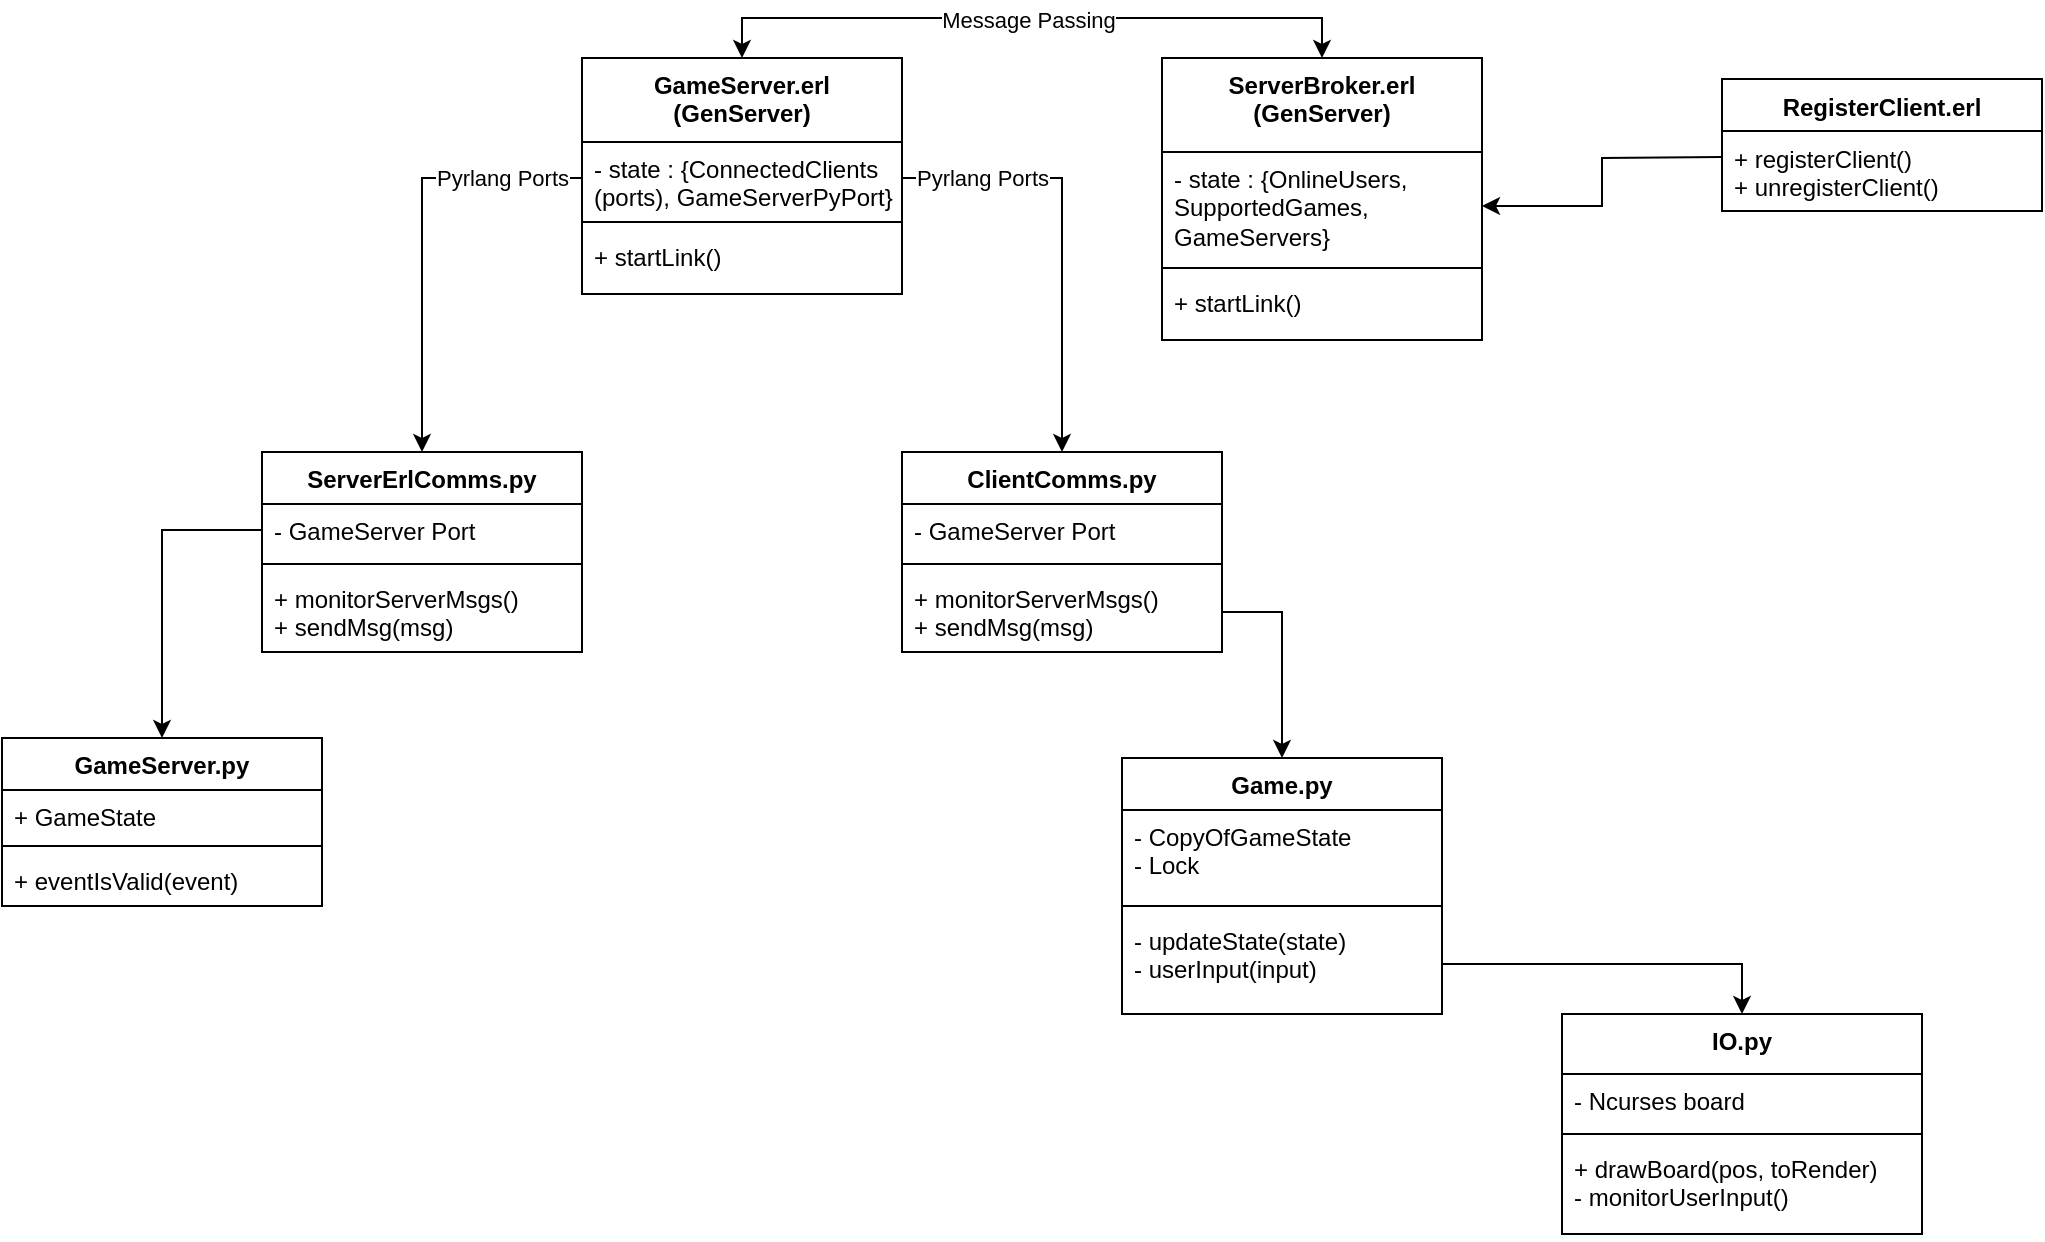 <mxfile version="26.2.2">
  <diagram id="C5RBs43oDa-KdzZeNtuy" name="Page-1">
    <mxGraphModel dx="2102" dy="854" grid="1" gridSize="10" guides="1" tooltips="1" connect="1" arrows="1" fold="1" page="1" pageScale="1" pageWidth="827" pageHeight="1169" math="0" shadow="0">
      <root>
        <mxCell id="WIyWlLk6GJQsqaUBKTNV-0" />
        <mxCell id="WIyWlLk6GJQsqaUBKTNV-1" parent="WIyWlLk6GJQsqaUBKTNV-0" />
        <mxCell id="73Fn7We6ZhIVxLNVWXC_-4" value="ClientComms.py" style="swimlane;fontStyle=1;align=center;verticalAlign=top;childLayout=stackLayout;horizontal=1;startSize=26;horizontalStack=0;resizeParent=1;resizeParentMax=0;resizeLast=0;collapsible=1;marginBottom=0;whiteSpace=wrap;html=1;fillColor=none;" parent="WIyWlLk6GJQsqaUBKTNV-1" vertex="1">
          <mxGeometry x="30" y="346.96" width="160" height="100" as="geometry" />
        </mxCell>
        <mxCell id="73Fn7We6ZhIVxLNVWXC_-5" value="- GameServer Port" style="text;strokeColor=none;fillColor=none;align=left;verticalAlign=top;spacingLeft=4;spacingRight=4;overflow=hidden;rotatable=0;points=[[0,0.5],[1,0.5]];portConstraint=eastwest;whiteSpace=wrap;html=1;" parent="73Fn7We6ZhIVxLNVWXC_-4" vertex="1">
          <mxGeometry y="26" width="160" height="26" as="geometry" />
        </mxCell>
        <mxCell id="73Fn7We6ZhIVxLNVWXC_-6" value="" style="line;strokeWidth=1;fillColor=none;align=left;verticalAlign=middle;spacingTop=-1;spacingLeft=3;spacingRight=3;rotatable=0;labelPosition=right;points=[];portConstraint=eastwest;strokeColor=inherit;" parent="73Fn7We6ZhIVxLNVWXC_-4" vertex="1">
          <mxGeometry y="52" width="160" height="8" as="geometry" />
        </mxCell>
        <mxCell id="73Fn7We6ZhIVxLNVWXC_-7" value="+ monitorServerMsgs()&lt;div&gt;+ sendMsg(msg)&lt;/div&gt;" style="text;strokeColor=none;fillColor=none;align=left;verticalAlign=top;spacingLeft=4;spacingRight=4;overflow=hidden;rotatable=0;points=[[0,0.5],[1,0.5]];portConstraint=eastwest;whiteSpace=wrap;html=1;" parent="73Fn7We6ZhIVxLNVWXC_-4" vertex="1">
          <mxGeometry y="60" width="160" height="40" as="geometry" />
        </mxCell>
        <mxCell id="73Fn7We6ZhIVxLNVWXC_-8" value="IO.py" style="swimlane;fontStyle=1;align=center;verticalAlign=top;childLayout=stackLayout;horizontal=1;startSize=30;horizontalStack=0;resizeParent=1;resizeParentMax=0;resizeLast=0;collapsible=1;marginBottom=0;whiteSpace=wrap;html=1;fillColor=none;" parent="WIyWlLk6GJQsqaUBKTNV-1" vertex="1">
          <mxGeometry x="360" y="628" width="180" height="110" as="geometry" />
        </mxCell>
        <mxCell id="73Fn7We6ZhIVxLNVWXC_-9" value="- Ncurses board" style="text;strokeColor=none;fillColor=none;align=left;verticalAlign=top;spacingLeft=4;spacingRight=4;overflow=hidden;rotatable=0;points=[[0,0.5],[1,0.5]];portConstraint=eastwest;whiteSpace=wrap;html=1;" parent="73Fn7We6ZhIVxLNVWXC_-8" vertex="1">
          <mxGeometry y="30" width="180" height="26" as="geometry" />
        </mxCell>
        <mxCell id="73Fn7We6ZhIVxLNVWXC_-10" value="" style="line;strokeWidth=1;fillColor=none;align=left;verticalAlign=middle;spacingTop=-1;spacingLeft=3;spacingRight=3;rotatable=0;labelPosition=right;points=[];portConstraint=eastwest;strokeColor=inherit;" parent="73Fn7We6ZhIVxLNVWXC_-8" vertex="1">
          <mxGeometry y="56" width="180" height="8" as="geometry" />
        </mxCell>
        <mxCell id="73Fn7We6ZhIVxLNVWXC_-11" value="+ drawBoard(pos, toRender)&lt;div&gt;- monitorUserInput()&lt;/div&gt;" style="text;strokeColor=none;fillColor=none;align=left;verticalAlign=top;spacingLeft=4;spacingRight=4;overflow=hidden;rotatable=0;points=[[0,0.5],[1,0.5]];portConstraint=eastwest;whiteSpace=wrap;html=1;" parent="73Fn7We6ZhIVxLNVWXC_-8" vertex="1">
          <mxGeometry y="64" width="180" height="46" as="geometry" />
        </mxCell>
        <mxCell id="73Fn7We6ZhIVxLNVWXC_-25" value="Game.py" style="swimlane;fontStyle=1;align=center;verticalAlign=top;childLayout=stackLayout;horizontal=1;startSize=26;horizontalStack=0;resizeParent=1;resizeParentMax=0;resizeLast=0;collapsible=1;marginBottom=0;whiteSpace=wrap;html=1;fillColor=none;" parent="WIyWlLk6GJQsqaUBKTNV-1" vertex="1">
          <mxGeometry x="140" y="500" width="160" height="128" as="geometry" />
        </mxCell>
        <mxCell id="73Fn7We6ZhIVxLNVWXC_-26" value="- CopyOfGameState&lt;div&gt;- Lock&lt;/div&gt;" style="text;strokeColor=none;fillColor=none;align=left;verticalAlign=top;spacingLeft=4;spacingRight=4;overflow=hidden;rotatable=0;points=[[0,0.5],[1,0.5]];portConstraint=eastwest;whiteSpace=wrap;html=1;" parent="73Fn7We6ZhIVxLNVWXC_-25" vertex="1">
          <mxGeometry y="26" width="160" height="44" as="geometry" />
        </mxCell>
        <mxCell id="73Fn7We6ZhIVxLNVWXC_-27" value="" style="line;strokeWidth=1;fillColor=none;align=left;verticalAlign=middle;spacingTop=-1;spacingLeft=3;spacingRight=3;rotatable=0;labelPosition=right;points=[];portConstraint=eastwest;strokeColor=inherit;" parent="73Fn7We6ZhIVxLNVWXC_-25" vertex="1">
          <mxGeometry y="70" width="160" height="8" as="geometry" />
        </mxCell>
        <mxCell id="73Fn7We6ZhIVxLNVWXC_-28" value="- updateState(state)&lt;div&gt;- userInput(input)&lt;/div&gt;" style="text;strokeColor=none;fillColor=none;align=left;verticalAlign=top;spacingLeft=4;spacingRight=4;overflow=hidden;rotatable=0;points=[[0,0.5],[1,0.5]];portConstraint=eastwest;whiteSpace=wrap;html=1;" parent="73Fn7We6ZhIVxLNVWXC_-25" vertex="1">
          <mxGeometry y="78" width="160" height="50" as="geometry" />
        </mxCell>
        <mxCell id="3UHHs2bOXcw11ELCa-H4-1" style="edgeStyle=orthogonalEdgeStyle;rounded=0;orthogonalLoop=1;jettySize=auto;html=1;exitX=0.5;exitY=0;exitDx=0;exitDy=0;entryX=0.5;entryY=0;entryDx=0;entryDy=0;startArrow=classic;startFill=1;" parent="WIyWlLk6GJQsqaUBKTNV-1" source="73Fn7We6ZhIVxLNVWXC_-29" target="73Fn7We6ZhIVxLNVWXC_-43" edge="1">
          <mxGeometry relative="1" as="geometry" />
        </mxCell>
        <mxCell id="3UHHs2bOXcw11ELCa-H4-2" value="Message Passing" style="edgeLabel;html=1;align=center;verticalAlign=middle;resizable=0;points=[];" parent="3UHHs2bOXcw11ELCa-H4-1" vertex="1" connectable="0">
          <mxGeometry x="-0.014" y="-1" relative="1" as="geometry">
            <mxPoint as="offset" />
          </mxGeometry>
        </mxCell>
        <mxCell id="73Fn7We6ZhIVxLNVWXC_-29" value="GameServer.erl&lt;div&gt;(GenServer)&lt;/div&gt;" style="swimlane;fontStyle=1;align=center;verticalAlign=top;childLayout=stackLayout;horizontal=1;startSize=42;horizontalStack=0;resizeParent=1;resizeParentMax=0;resizeLast=0;collapsible=1;marginBottom=0;whiteSpace=wrap;html=1;fillColor=none;" parent="WIyWlLk6GJQsqaUBKTNV-1" vertex="1">
          <mxGeometry x="-130" y="150.0" width="160" height="118" as="geometry" />
        </mxCell>
        <mxCell id="73Fn7We6ZhIVxLNVWXC_-30" value="- state : {ConnectedClients (ports), GameServerPyPort}" style="text;strokeColor=none;fillColor=none;align=left;verticalAlign=top;spacingLeft=4;spacingRight=4;overflow=hidden;rotatable=0;points=[[0,0.5],[1,0.5]];portConstraint=eastwest;whiteSpace=wrap;html=1;" parent="73Fn7We6ZhIVxLNVWXC_-29" vertex="1">
          <mxGeometry y="42" width="160" height="36" as="geometry" />
        </mxCell>
        <mxCell id="73Fn7We6ZhIVxLNVWXC_-31" value="" style="line;strokeWidth=1;fillColor=none;align=left;verticalAlign=middle;spacingTop=-1;spacingLeft=3;spacingRight=3;rotatable=0;labelPosition=right;points=[];portConstraint=eastwest;strokeColor=inherit;" parent="73Fn7We6ZhIVxLNVWXC_-29" vertex="1">
          <mxGeometry y="78" width="160" height="8" as="geometry" />
        </mxCell>
        <mxCell id="73Fn7We6ZhIVxLNVWXC_-32" value="+ startLink()" style="text;strokeColor=none;fillColor=none;align=left;verticalAlign=top;spacingLeft=4;spacingRight=4;overflow=hidden;rotatable=0;points=[[0,0.5],[1,0.5]];portConstraint=eastwest;whiteSpace=wrap;html=1;" parent="73Fn7We6ZhIVxLNVWXC_-29" vertex="1">
          <mxGeometry y="86" width="160" height="32" as="geometry" />
        </mxCell>
        <mxCell id="73Fn7We6ZhIVxLNVWXC_-33" value="GameServer.py" style="swimlane;fontStyle=1;align=center;verticalAlign=top;childLayout=stackLayout;horizontal=1;startSize=26;horizontalStack=0;resizeParent=1;resizeParentMax=0;resizeLast=0;collapsible=1;marginBottom=0;whiteSpace=wrap;html=1;fillColor=none;" parent="WIyWlLk6GJQsqaUBKTNV-1" vertex="1">
          <mxGeometry x="-420" y="490" width="160" height="84" as="geometry" />
        </mxCell>
        <mxCell id="73Fn7We6ZhIVxLNVWXC_-34" value="+ GameState" style="text;strokeColor=none;fillColor=none;align=left;verticalAlign=top;spacingLeft=4;spacingRight=4;overflow=hidden;rotatable=0;points=[[0,0.5],[1,0.5]];portConstraint=eastwest;whiteSpace=wrap;html=1;" parent="73Fn7We6ZhIVxLNVWXC_-33" vertex="1">
          <mxGeometry y="26" width="160" height="24" as="geometry" />
        </mxCell>
        <mxCell id="73Fn7We6ZhIVxLNVWXC_-35" value="" style="line;strokeWidth=1;fillColor=none;align=left;verticalAlign=middle;spacingTop=-1;spacingLeft=3;spacingRight=3;rotatable=0;labelPosition=right;points=[];portConstraint=eastwest;strokeColor=inherit;" parent="73Fn7We6ZhIVxLNVWXC_-33" vertex="1">
          <mxGeometry y="50" width="160" height="8" as="geometry" />
        </mxCell>
        <mxCell id="73Fn7We6ZhIVxLNVWXC_-36" value="+ eventIsValid(event)" style="text;strokeColor=none;fillColor=none;align=left;verticalAlign=top;spacingLeft=4;spacingRight=4;overflow=hidden;rotatable=0;points=[[0,0.5],[1,0.5]];portConstraint=eastwest;whiteSpace=wrap;html=1;" parent="73Fn7We6ZhIVxLNVWXC_-33" vertex="1">
          <mxGeometry y="58" width="160" height="26" as="geometry" />
        </mxCell>
        <mxCell id="73Fn7We6ZhIVxLNVWXC_-39" value="RegisterClient.erl" style="swimlane;fontStyle=1;align=center;verticalAlign=top;childLayout=stackLayout;horizontal=1;startSize=26;horizontalStack=0;resizeParent=1;resizeParentMax=0;resizeLast=0;collapsible=1;marginBottom=0;whiteSpace=wrap;html=1;fillColor=none;" parent="WIyWlLk6GJQsqaUBKTNV-1" vertex="1">
          <mxGeometry x="440" y="160.5" width="160" height="66" as="geometry" />
        </mxCell>
        <mxCell id="73Fn7We6ZhIVxLNVWXC_-42" value="+ registerClient()&lt;div&gt;+ unregisterClient()&lt;/div&gt;" style="text;strokeColor=none;fillColor=none;align=left;verticalAlign=top;spacingLeft=4;spacingRight=4;overflow=hidden;rotatable=0;points=[[0,0.5],[1,0.5]];portConstraint=eastwest;whiteSpace=wrap;html=1;" parent="73Fn7We6ZhIVxLNVWXC_-39" vertex="1">
          <mxGeometry y="26" width="160" height="40" as="geometry" />
        </mxCell>
        <mxCell id="73Fn7We6ZhIVxLNVWXC_-43" value="ServerBroker.erl&lt;div&gt;(GenServer)&lt;/div&gt;" style="swimlane;fontStyle=1;align=center;verticalAlign=top;childLayout=stackLayout;horizontal=1;startSize=47;horizontalStack=0;resizeParent=1;resizeParentMax=0;resizeLast=0;collapsible=1;marginBottom=0;whiteSpace=wrap;html=1;fillColor=none;" parent="WIyWlLk6GJQsqaUBKTNV-1" vertex="1">
          <mxGeometry x="160" y="150.0" width="160" height="141" as="geometry" />
        </mxCell>
        <mxCell id="73Fn7We6ZhIVxLNVWXC_-44" value="&lt;div&gt;- state : {OnlineUsers, SupportedGames, GameServers}&lt;/div&gt;" style="text;strokeColor=none;fillColor=none;align=left;verticalAlign=top;spacingLeft=4;spacingRight=4;overflow=hidden;rotatable=0;points=[[0,0.5],[1,0.5]];portConstraint=eastwest;whiteSpace=wrap;html=1;" parent="73Fn7We6ZhIVxLNVWXC_-43" vertex="1">
          <mxGeometry y="47" width="160" height="54" as="geometry" />
        </mxCell>
        <mxCell id="73Fn7We6ZhIVxLNVWXC_-45" value="" style="line;strokeWidth=1;fillColor=none;align=left;verticalAlign=middle;spacingTop=-1;spacingLeft=3;spacingRight=3;rotatable=0;labelPosition=right;points=[];portConstraint=eastwest;strokeColor=inherit;" parent="73Fn7We6ZhIVxLNVWXC_-43" vertex="1">
          <mxGeometry y="101" width="160" height="8" as="geometry" />
        </mxCell>
        <mxCell id="73Fn7We6ZhIVxLNVWXC_-46" value="+ startLink()" style="text;strokeColor=none;fillColor=none;align=left;verticalAlign=top;spacingLeft=4;spacingRight=4;overflow=hidden;rotatable=0;points=[[0,0.5],[1,0.5]];portConstraint=eastwest;whiteSpace=wrap;html=1;rounded=0;" parent="73Fn7We6ZhIVxLNVWXC_-43" vertex="1">
          <mxGeometry y="109" width="160" height="32" as="geometry" />
        </mxCell>
        <mxCell id="73Fn7We6ZhIVxLNVWXC_-48" style="edgeStyle=orthogonalEdgeStyle;rounded=0;orthogonalLoop=1;jettySize=auto;html=1;exitX=0;exitY=0.5;exitDx=0;exitDy=0;entryX=1;entryY=0.5;entryDx=0;entryDy=0;" parent="WIyWlLk6GJQsqaUBKTNV-1" target="73Fn7We6ZhIVxLNVWXC_-44" edge="1">
          <mxGeometry relative="1" as="geometry">
            <mxPoint x="440" y="199.5" as="sourcePoint" />
          </mxGeometry>
        </mxCell>
        <mxCell id="73Fn7We6ZhIVxLNVWXC_-63" value="ServerErlComms.py" style="swimlane;fontStyle=1;align=center;verticalAlign=top;childLayout=stackLayout;horizontal=1;startSize=26;horizontalStack=0;resizeParent=1;resizeParentMax=0;resizeLast=0;collapsible=1;marginBottom=0;whiteSpace=wrap;html=1;fillColor=none;" parent="WIyWlLk6GJQsqaUBKTNV-1" vertex="1">
          <mxGeometry x="-290" y="346.96" width="160" height="100" as="geometry" />
        </mxCell>
        <mxCell id="73Fn7We6ZhIVxLNVWXC_-64" value="- GameServer Port" style="text;strokeColor=none;fillColor=none;align=left;verticalAlign=top;spacingLeft=4;spacingRight=4;overflow=hidden;rotatable=0;points=[[0,0.5],[1,0.5]];portConstraint=eastwest;whiteSpace=wrap;html=1;" parent="73Fn7We6ZhIVxLNVWXC_-63" vertex="1">
          <mxGeometry y="26" width="160" height="26" as="geometry" />
        </mxCell>
        <mxCell id="73Fn7We6ZhIVxLNVWXC_-65" value="" style="line;strokeWidth=1;fillColor=none;align=left;verticalAlign=middle;spacingTop=-1;spacingLeft=3;spacingRight=3;rotatable=0;labelPosition=right;points=[];portConstraint=eastwest;strokeColor=inherit;" parent="73Fn7We6ZhIVxLNVWXC_-63" vertex="1">
          <mxGeometry y="52" width="160" height="8" as="geometry" />
        </mxCell>
        <mxCell id="73Fn7We6ZhIVxLNVWXC_-66" value="+ monitorServerMsgs()&lt;div&gt;+ sendMsg(msg)&lt;/div&gt;" style="text;strokeColor=none;fillColor=none;align=left;verticalAlign=top;spacingLeft=4;spacingRight=4;overflow=hidden;rotatable=0;points=[[0,0.5],[1,0.5]];portConstraint=eastwest;whiteSpace=wrap;html=1;" parent="73Fn7We6ZhIVxLNVWXC_-63" vertex="1">
          <mxGeometry y="60" width="160" height="40" as="geometry" />
        </mxCell>
        <mxCell id="3UHHs2bOXcw11ELCa-H4-12" style="edgeStyle=orthogonalEdgeStyle;rounded=0;orthogonalLoop=1;jettySize=auto;html=1;exitX=1;exitY=0.5;exitDx=0;exitDy=0;entryX=0.5;entryY=0;entryDx=0;entryDy=0;" parent="WIyWlLk6GJQsqaUBKTNV-1" source="73Fn7We6ZhIVxLNVWXC_-7" target="73Fn7We6ZhIVxLNVWXC_-25" edge="1">
          <mxGeometry relative="1" as="geometry" />
        </mxCell>
        <mxCell id="3UHHs2bOXcw11ELCa-H4-16" style="edgeStyle=orthogonalEdgeStyle;rounded=0;orthogonalLoop=1;jettySize=auto;html=1;exitX=1;exitY=0.5;exitDx=0;exitDy=0;entryX=0.5;entryY=0;entryDx=0;entryDy=0;" parent="WIyWlLk6GJQsqaUBKTNV-1" source="73Fn7We6ZhIVxLNVWXC_-28" target="73Fn7We6ZhIVxLNVWXC_-8" edge="1">
          <mxGeometry relative="1" as="geometry" />
        </mxCell>
        <mxCell id="3UHHs2bOXcw11ELCa-H4-22" style="edgeStyle=orthogonalEdgeStyle;rounded=0;orthogonalLoop=1;jettySize=auto;html=1;exitX=0;exitY=0.5;exitDx=0;exitDy=0;entryX=0.5;entryY=0;entryDx=0;entryDy=0;" parent="WIyWlLk6GJQsqaUBKTNV-1" source="73Fn7We6ZhIVxLNVWXC_-30" target="73Fn7We6ZhIVxLNVWXC_-63" edge="1">
          <mxGeometry relative="1" as="geometry" />
        </mxCell>
        <mxCell id="3UHHs2bOXcw11ELCa-H4-23" value="Pyrlang Ports" style="edgeLabel;html=1;align=center;verticalAlign=middle;resizable=0;points=[];" parent="3UHHs2bOXcw11ELCa-H4-22" vertex="1" connectable="0">
          <mxGeometry x="-0.808" relative="1" as="geometry">
            <mxPoint x="-19" as="offset" />
          </mxGeometry>
        </mxCell>
        <mxCell id="3UHHs2bOXcw11ELCa-H4-24" style="edgeStyle=orthogonalEdgeStyle;rounded=0;orthogonalLoop=1;jettySize=auto;html=1;exitX=0;exitY=0.5;exitDx=0;exitDy=0;entryX=0.5;entryY=0;entryDx=0;entryDy=0;" parent="WIyWlLk6GJQsqaUBKTNV-1" source="73Fn7We6ZhIVxLNVWXC_-64" target="73Fn7We6ZhIVxLNVWXC_-33" edge="1">
          <mxGeometry relative="1" as="geometry" />
        </mxCell>
        <mxCell id="3UHHs2bOXcw11ELCa-H4-25" style="edgeStyle=orthogonalEdgeStyle;rounded=0;orthogonalLoop=1;jettySize=auto;html=1;exitX=1;exitY=0.5;exitDx=0;exitDy=0;entryX=0.5;entryY=0;entryDx=0;entryDy=0;" parent="WIyWlLk6GJQsqaUBKTNV-1" source="73Fn7We6ZhIVxLNVWXC_-30" target="73Fn7We6ZhIVxLNVWXC_-4" edge="1">
          <mxGeometry relative="1" as="geometry" />
        </mxCell>
        <mxCell id="3UHHs2bOXcw11ELCa-H4-26" value="Pyrlang Ports" style="edgeLabel;html=1;align=center;verticalAlign=middle;resizable=0;points=[];" parent="3UHHs2bOXcw11ELCa-H4-25" vertex="1" connectable="0">
          <mxGeometry x="-0.732" y="-2" relative="1" as="geometry">
            <mxPoint x="11" y="-2" as="offset" />
          </mxGeometry>
        </mxCell>
      </root>
    </mxGraphModel>
  </diagram>
</mxfile>

